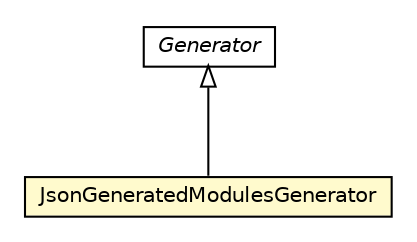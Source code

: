 #!/usr/local/bin/dot
#
# Class diagram 
# Generated by UMLGraph version R5_6-24-gf6e263 (http://www.umlgraph.org/)
#

digraph G {
	edge [fontname="Helvetica",fontsize=10,labelfontname="Helvetica",labelfontsize=10];
	node [fontname="Helvetica",fontsize=10,shape=plaintext];
	nodesep=0.25;
	ranksep=0.5;
	// io.reinert.requestor.gwtjackson.rebind.JsonGeneratedModulesGenerator
	c38337 [label=<<table title="io.reinert.requestor.gwtjackson.rebind.JsonGeneratedModulesGenerator" border="0" cellborder="1" cellspacing="0" cellpadding="2" port="p" bgcolor="lemonChiffon" href="./JsonGeneratedModulesGenerator.html">
		<tr><td><table border="0" cellspacing="0" cellpadding="1">
<tr><td align="center" balign="center"> JsonGeneratedModulesGenerator </td></tr>
		</table></td></tr>
		</table>>, URL="./JsonGeneratedModulesGenerator.html", fontname="Helvetica", fontcolor="black", fontsize=10.0];
	//io.reinert.requestor.gwtjackson.rebind.JsonGeneratedModulesGenerator extends com.google.gwt.core.ext.Generator
	c38383:p -> c38337:p [dir=back,arrowtail=empty];
	// com.google.gwt.core.ext.Generator
	c38383 [label=<<table title="com.google.gwt.core.ext.Generator" border="0" cellborder="1" cellspacing="0" cellpadding="2" port="p" href="http://java.sun.com/j2se/1.4.2/docs/api/com/google/gwt/core/ext/Generator.html">
		<tr><td><table border="0" cellspacing="0" cellpadding="1">
<tr><td align="center" balign="center"><font face="Helvetica-Oblique"> Generator </font></td></tr>
		</table></td></tr>
		</table>>, URL="http://java.sun.com/j2se/1.4.2/docs/api/com/google/gwt/core/ext/Generator.html", fontname="Helvetica", fontcolor="black", fontsize=10.0];
}

